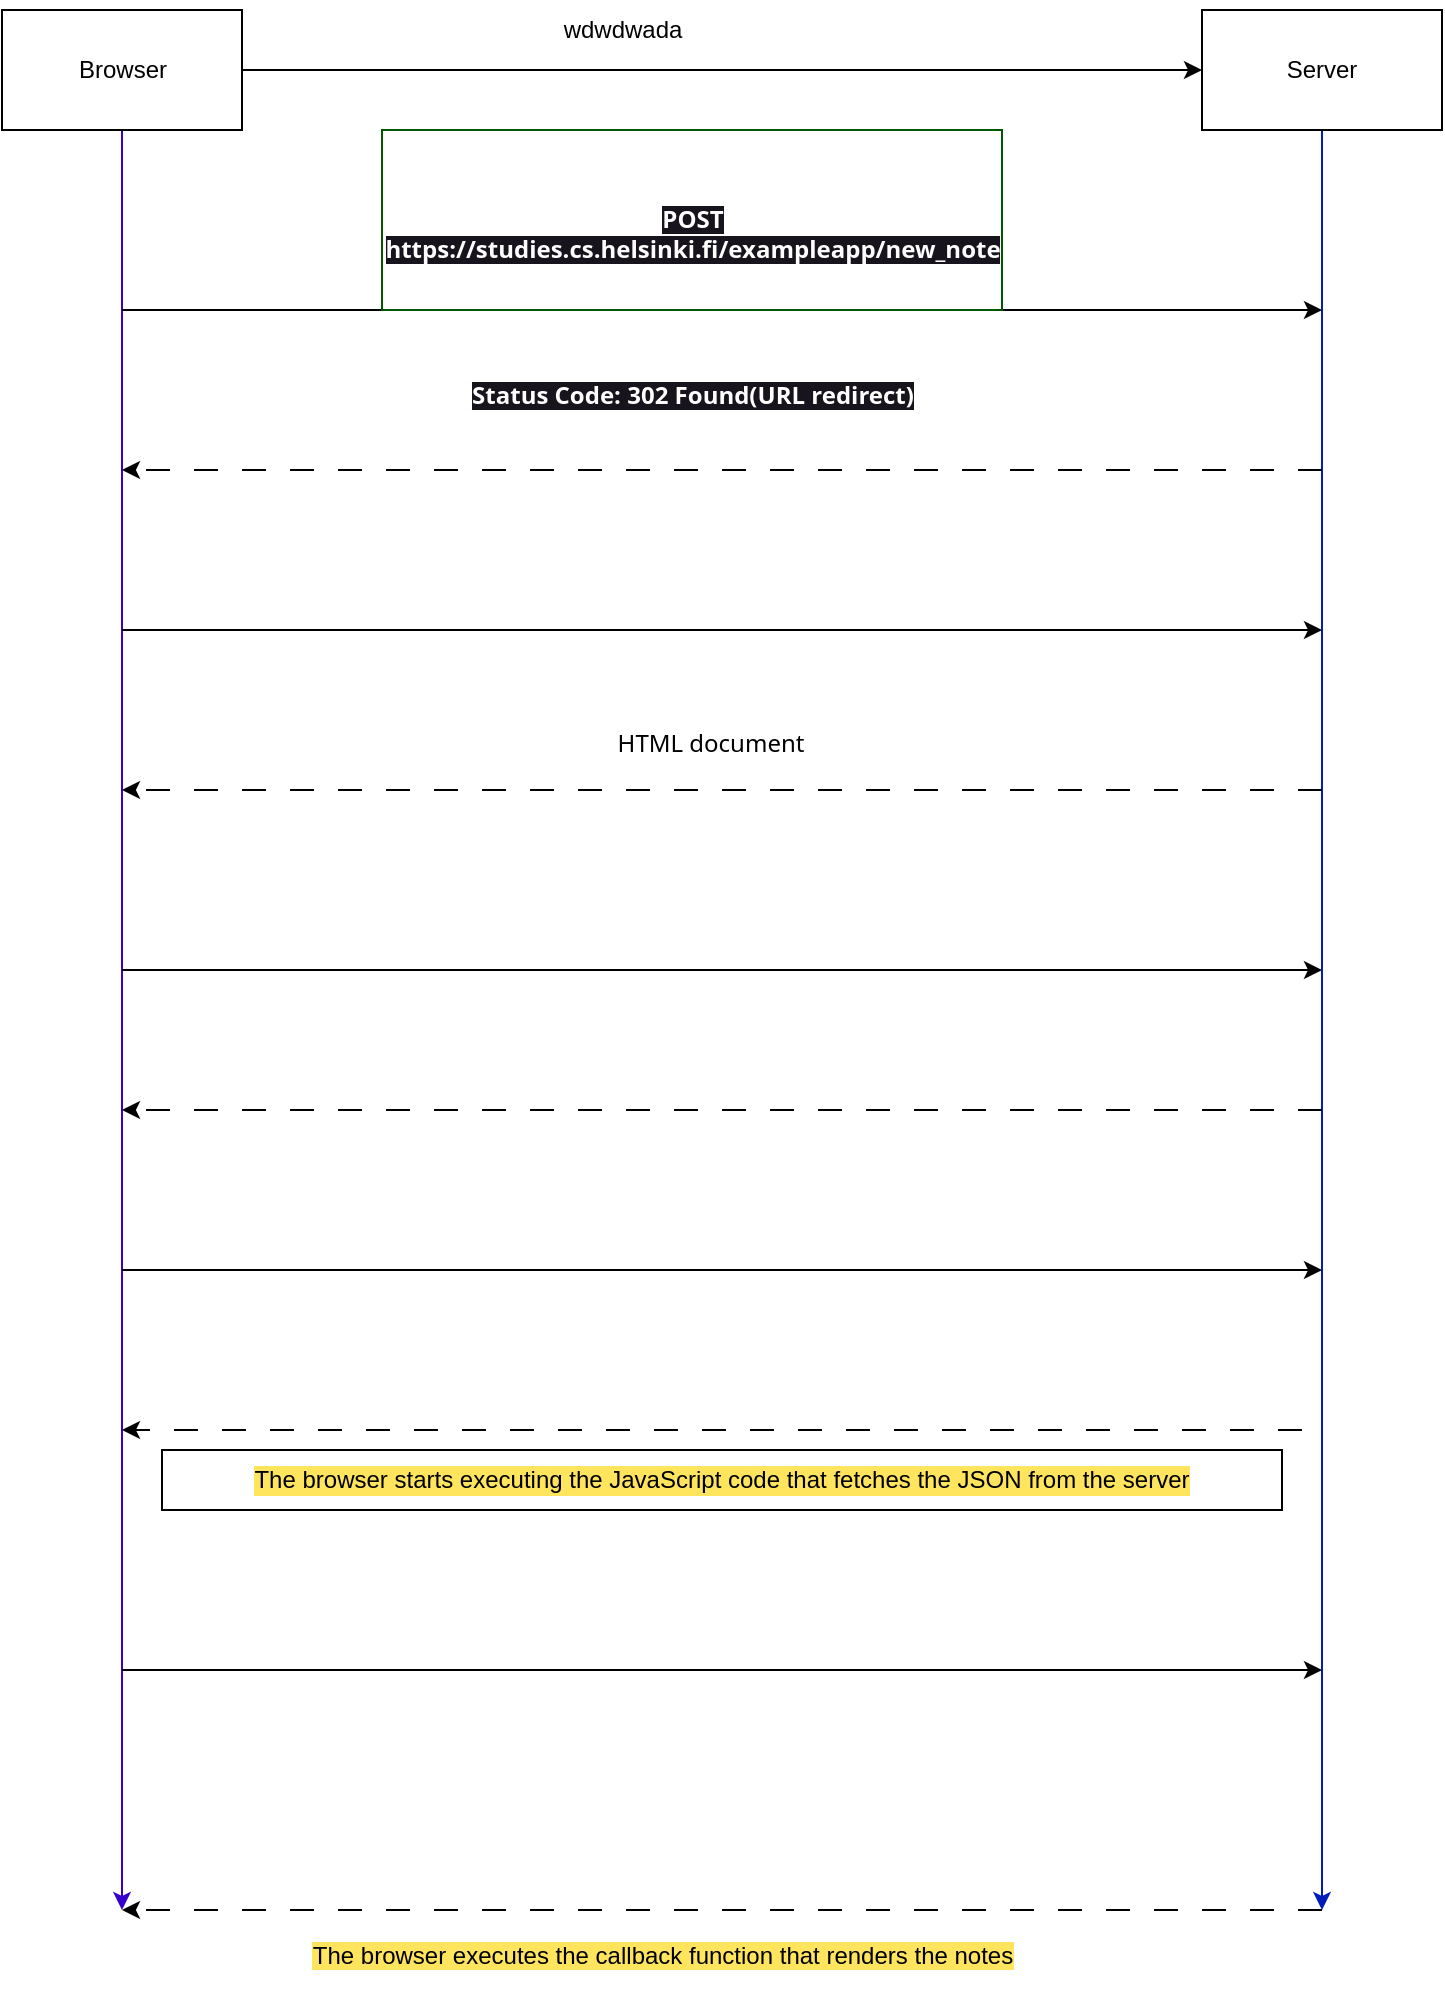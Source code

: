 <mxfile>
    <diagram id="1B4BwyEKloxhKzwjIDt4" name="Page-1">
        <mxGraphModel dx="749" dy="1439" grid="1" gridSize="10" guides="1" tooltips="1" connect="1" arrows="1" fold="1" page="1" pageScale="1" pageWidth="850" pageHeight="1100" math="0" shadow="0">
            <root>
                <mxCell id="0"/>
                <mxCell id="1" parent="0"/>
                <mxCell id="6" value="" style="edgeStyle=none;html=1;entryX=0;entryY=0.5;entryDx=0;entryDy=0;" edge="1" parent="1" source="2" target="3">
                    <mxGeometry relative="1" as="geometry">
                        <mxPoint x="600" y="80" as="targetPoint"/>
                    </mxGeometry>
                </mxCell>
                <mxCell id="9" value="" style="edgeStyle=none;html=1;fillColor=#6a00ff;strokeColor=#3700CC;" edge="1" parent="1" source="2">
                    <mxGeometry relative="1" as="geometry">
                        <mxPoint x="140" y="1000" as="targetPoint"/>
                        <Array as="points">
                            <mxPoint x="140" y="750"/>
                        </Array>
                    </mxGeometry>
                </mxCell>
                <mxCell id="2" value="" style="rounded=0;whiteSpace=wrap;html=1;" vertex="1" parent="1">
                    <mxGeometry x="80" y="50" width="120" height="60" as="geometry"/>
                </mxCell>
                <mxCell id="10" style="edgeStyle=none;html=1;fillColor=#0050ef;strokeColor=#001DBC;" edge="1" parent="1" source="3">
                    <mxGeometry relative="1" as="geometry">
                        <mxPoint x="740" y="1000" as="targetPoint"/>
                        <Array as="points">
                            <mxPoint x="740" y="250"/>
                        </Array>
                    </mxGeometry>
                </mxCell>
                <mxCell id="3" value="Server&lt;br&gt;" style="rounded=0;whiteSpace=wrap;html=1;" vertex="1" parent="1">
                    <mxGeometry x="680" y="50" width="120" height="60" as="geometry"/>
                </mxCell>
                <mxCell id="4" value="Browser&lt;br&gt;" style="text;html=1;align=center;verticalAlign=middle;resizable=0;points=[];autosize=1;strokeColor=none;fillColor=none;" vertex="1" parent="1">
                    <mxGeometry x="105" y="65" width="70" height="30" as="geometry"/>
                </mxCell>
                <mxCell id="7" value="wdwdwada" style="text;html=1;align=center;verticalAlign=middle;resizable=0;points=[];autosize=1;strokeColor=none;fillColor=none;" vertex="1" parent="1">
                    <mxGeometry x="350" y="45" width="80" height="30" as="geometry"/>
                </mxCell>
                <mxCell id="12" value="" style="endArrow=classic;html=1;" edge="1" parent="1">
                    <mxGeometry width="50" height="50" relative="1" as="geometry">
                        <mxPoint x="140" y="200" as="sourcePoint"/>
                        <mxPoint x="740" y="200" as="targetPoint"/>
                    </mxGeometry>
                </mxCell>
                <mxCell id="13" value="&lt;h4&gt;&lt;span style=&quot;background-color: rgb(23, 20, 29);&quot;&gt;&lt;br&gt;&lt;span style=&quot;font-family: system-ui, sans-serif; text-align: start;&quot;&gt;POST&lt;br&gt;&lt;/span&gt;&lt;span style=&quot;font-family: system-ui, sans-serif; text-align: start;&quot;&gt;https://studies.cs.helsinki.fi/exampleapp/new_note&lt;/span&gt;&lt;/span&gt;&lt;/h4&gt;" style="text;html=1;align=center;verticalAlign=middle;resizable=0;points=[];autosize=1;strokeColor=#005700;fillColor=none;fontColor=#ffffff;" vertex="1" parent="1">
                    <mxGeometry x="270" y="110" width="310" height="90" as="geometry"/>
                </mxCell>
                <mxCell id="15" value="&lt;h4&gt;&lt;span style=&quot;background-color: rgb(23, 20, 29);&quot;&gt;&lt;br&gt;&lt;span style=&quot;font-family: system-ui, sans-serif; text-align: start;&quot;&gt;Status Code: 302 Found(URL redirect)&lt;/span&gt;&lt;/span&gt;&lt;/h4&gt;" style="text;html=1;align=center;verticalAlign=middle;resizable=0;points=[];autosize=1;strokeColor=none;fillColor=none;fontColor=#FFFFFF;" vertex="1" parent="1">
                    <mxGeometry x="310" y="195" width="230" height="80" as="geometry"/>
                </mxCell>
                <mxCell id="17" value="" style="endArrow=classic;html=1;fontColor=#FFFFFF;jumpStyle=gap;dashed=1;dashPattern=12 12;" edge="1" parent="1">
                    <mxGeometry relative="1" as="geometry">
                        <mxPoint x="740" y="280" as="sourcePoint"/>
                        <mxPoint x="140" y="280" as="targetPoint"/>
                    </mxGeometry>
                </mxCell>
                <mxCell id="18" value="" style="edgeLabel;resizable=0;html=1;align=center;verticalAlign=middle;labelBackgroundColor=#17141d;strokeColor=default;fontColor=#FFFFFF;fillColor=none;" connectable="0" vertex="1" parent="17">
                    <mxGeometry relative="1" as="geometry"/>
                </mxCell>
                <mxCell id="19" value="" style="edgeLabel;resizable=0;html=1;align=left;verticalAlign=bottom;labelBackgroundColor=#17141d;strokeColor=default;fontColor=#FFFFFF;fillColor=none;" connectable="0" vertex="1" parent="17">
                    <mxGeometry x="-1" relative="1" as="geometry"/>
                </mxCell>
                <mxCell id="20" value="" style="edgeLabel;resizable=0;html=1;align=right;verticalAlign=bottom;labelBackgroundColor=#17141d;strokeColor=default;fontColor=#FFFFFF;fillColor=none;" connectable="0" vertex="1" parent="17">
                    <mxGeometry x="1" relative="1" as="geometry"/>
                </mxCell>
                <mxCell id="21" value="" style="endArrow=classic;html=1;" edge="1" parent="1">
                    <mxGeometry width="50" height="50" relative="1" as="geometry">
                        <mxPoint x="140" y="360" as="sourcePoint"/>
                        <mxPoint x="740" y="360" as="targetPoint"/>
                    </mxGeometry>
                </mxCell>
                <mxCell id="22" value="&lt;div style=&quot;display: flex; line-height: 20px; padding-left: 8px; gap: 12px; user-select: text;&quot; class=&quot;row&quot;&gt;&lt;div style=&quot;display: flex; overflow-wrap: anywhere; margin-inline-end: 14px;&quot; class=&quot;header-value&quot;&gt;&lt;span style=&quot;white-space: pre;&quot;&gt;&#9;&lt;/span&gt;&lt;div style=&quot;display: flex; overflow-wrap: anywhere; margin-inline-end: 14px;&quot; class=&quot;header-value&quot;&gt;&lt;br&gt;&lt;/div&gt;GET&amp;nbsp;&lt;span style=&quot;background-color: initial;&quot;&gt;&amp;nbsp;&lt;/span&gt;&lt;span style=&quot;background-color: initial;&quot;&gt;https://studies.cs.helsinki.fi/exampleapp/notes&lt;/span&gt;&lt;/div&gt;&lt;div&gt;&lt;br&gt;&lt;/div&gt;&lt;/div&gt;&lt;div style=&quot;display: flex; line-height: 20px; padding-left: 8px; gap: 12px; user-select: text;&quot; class=&quot;row&quot;&gt;&lt;/div&gt;" style="text;html=1;align=center;verticalAlign=middle;resizable=0;points=[];autosize=1;strokeColor=none;fillColor=none;fontColor=#FFFFFF;" vertex="1" parent="1">
                    <mxGeometry x="225" y="315" width="370" height="30" as="geometry"/>
                </mxCell>
                <mxCell id="24" value="" style="endArrow=classic;html=1;" edge="1" parent="1">
                    <mxGeometry width="50" height="50" relative="1" as="geometry">
                        <mxPoint x="140" y="530" as="sourcePoint"/>
                        <mxPoint x="740" y="530" as="targetPoint"/>
                    </mxGeometry>
                </mxCell>
                <mxCell id="25" value="&lt;span style=&quot;color: rgba(0, 0, 0, 0); font-family: monospace; font-size: 0px; text-align: start;&quot;&gt;%3CmxGraphModel%3E%3Croot%3E%3CmxCell%20id%3D%220%22%2F%3E%3CmxCell%20id%3D%221%22%20parent%3D%220%22%2F%3E%3CmxCell%20id%3D%222%22%20value%3D%22%26lt%3Bdiv%20style%3D%26quot%3Bdisplay%3A%20flex%3B%20line-height%3A%2020px%3B%20padding-left%3A%208px%3B%20gap%3A%2012px%3B%20user-select%3A%20text%3B%26quot%3B%20class%3D%26quot%3Brow%26quot%3B%26gt%3B%26lt%3Bdiv%20style%3D%26quot%3Bdisplay%3A%20flex%3B%20overflow-wrap%3A%20anywhere%3B%20margin-inline-end%3A%2014px%3B%26quot%3B%20class%3D%26quot%3Bheader-value%26quot%3B%26gt%3B%26lt%3Bspan%20style%3D%26quot%3Bwhite-space%3A%20pre%3B%26quot%3B%26gt%3B%26%239%3B%26lt%3B%2Fspan%26gt%3B%26lt%3Bdiv%20style%3D%26quot%3Bdisplay%3A%20flex%3B%20overflow-wrap%3A%20anywhere%3B%20margin-inline-end%3A%2014px%3B%26quot%3B%20class%3D%26quot%3Bheader-value%26quot%3B%26gt%3B%26lt%3Bbr%26gt%3B%26lt%3B%2Fdiv%26gt%3BGET%26amp%3Bnbsp%3B%26lt%3Bspan%20style%3D%26quot%3Bbackground-color%3A%20initial%3B%26quot%3B%26gt%3B%26amp%3Bnbsp%3B%26lt%3B%2Fspan%26gt%3B%26lt%3Bspan%20style%3D%26quot%3Bbackground-color%3A%20initial%3B%26quot%3B%26gt%3Bhttps%3A%2F%2Fstudies.cs.helsinki.fi%2Fexampleapp%2Fnotes%26lt%3B%2Fspan%26gt%3B%26lt%3B%2Fdiv%26gt%3B%26lt%3Bdiv%26gt%3B%26lt%3Bbr%26gt%3B%26lt%3B%2Fdiv%26gt%3B%26lt%3B%2Fdiv%26gt%3B%26lt%3Bdiv%20style%3D%26quot%3Bdisplay%3A%20flex%3B%20line-height%3A%2020px%3B%20padding-left%3A%208px%3B%20gap%3A%2012px%3B%20user-select%3A%20text%3B%26quot%3B%20class%3D%26quot%3Brow%26quot%3B%26gt%3B%26lt%3B%2Fdiv%26gt%3B%22%20style%3D%22text%3Bhtml%3D1%3Balign%3Dcenter%3BverticalAlign%3Dmiddle%3Bresizable%3D0%3Bpoints%3D%5B%5D%3Bautosize%3D1%3BstrokeColor%3Dnone%3BfillColor%3Dnone%3BfontColor%3D%23FFFFFF%3B%22%20vertex%3D%221%22%20parent%3D%221%22%3E%3CmxGeometry%20x%3D%22225%22%20y%3D%22315%22%20width%3D%22370%22%20height%3D%2230%22%20as%3D%22geometry%22%2F%3E%3C%2FmxCell%3E%3C%2Froot%3E%3C%2FmxGraphModel%3E&lt;/span&gt;" style="text;html=1;align=center;verticalAlign=middle;resizable=0;points=[];autosize=1;strokeColor=none;fillColor=none;fontColor=#FFFFFF;" vertex="1" parent="1">
                    <mxGeometry x="410" y="395" width="20" height="30" as="geometry"/>
                </mxCell>
                <mxCell id="26" value="&lt;div&gt;&lt;div&gt;&lt;div style=&quot;display: flex; line-height: 20px; padding-left: 8px; gap: 12px; user-select: text; margin-top: 2px; font-family: system-ui, sans-serif; text-align: start;&quot; class=&quot;row&quot;&gt;&lt;div style=&quot;&quot;&gt;&lt;span style=&quot;&quot;&gt;HTML document&lt;/span&gt;&lt;/div&gt;&lt;/div&gt;&lt;div style=&quot;display: flex; line-height: 20px; padding-left: 8px; gap: 12px; user-select: text; font-family: system-ui, sans-serif; text-align: start;&quot; class=&quot;row&quot;&gt;&lt;/div&gt;&lt;/div&gt;&lt;/div&gt;" style="text;html=1;align=center;verticalAlign=middle;resizable=0;points=[];autosize=1;strokeColor=none;fillColor=none;fontColor=default;labelBackgroundColor=default;" vertex="1" parent="1">
                    <mxGeometry x="370" y="395" width="120" height="40" as="geometry"/>
                </mxCell>
                <mxCell id="27" value="" style="endArrow=classic;html=1;fontColor=#FFFFFF;jumpStyle=gap;dashed=1;dashPattern=12 12;" edge="1" parent="1">
                    <mxGeometry relative="1" as="geometry">
                        <mxPoint x="740" y="440" as="sourcePoint"/>
                        <mxPoint x="140" y="440" as="targetPoint"/>
                    </mxGeometry>
                </mxCell>
                <mxCell id="28" value="" style="edgeLabel;resizable=0;html=1;align=center;verticalAlign=middle;labelBackgroundColor=#17141d;strokeColor=default;fontColor=#FFFFFF;fillColor=none;" connectable="0" vertex="1" parent="27">
                    <mxGeometry relative="1" as="geometry"/>
                </mxCell>
                <mxCell id="29" value="" style="edgeLabel;resizable=0;html=1;align=left;verticalAlign=bottom;labelBackgroundColor=#17141d;strokeColor=default;fontColor=#FFFFFF;fillColor=none;" connectable="0" vertex="1" parent="27">
                    <mxGeometry x="-1" relative="1" as="geometry"/>
                </mxCell>
                <mxCell id="30" value="" style="edgeLabel;resizable=0;html=1;align=right;verticalAlign=bottom;labelBackgroundColor=#17141d;strokeColor=default;fontColor=#FFFFFF;fillColor=none;" connectable="0" vertex="1" parent="27">
                    <mxGeometry x="1" relative="1" as="geometry"/>
                </mxCell>
                <mxCell id="31" value="&lt;div style=&quot;display: flex; line-height: 20px; padding-left: 8px; gap: 12px; user-select: text; margin-top: 2px; font-family: system-ui, sans-serif; text-align: start;&quot; class=&quot;row&quot;&gt;&lt;div style=&quot;word-break: break-all; display: flex; align-items: center; gap: 2px;&quot; class=&quot;header-value&quot;&gt;&lt;font style=&quot;&quot; color=&quot;#ffffff&quot;&gt;GET https://studies.cs.helsinki.fi/exampleapp/main.css&lt;/font&gt;&lt;/div&gt;&lt;div style=&quot;color: rgb(31, 31, 31);&quot;&gt;&lt;br&gt;&lt;/div&gt;&lt;/div&gt;&lt;div style=&quot;display: flex; line-height: 20px; padding-left: 8px; gap: 12px; user-select: text; color: rgb(31, 31, 31); font-family: system-ui, sans-serif; text-align: start; background-color: rgb(255, 255, 255);&quot; class=&quot;row&quot;&gt;&lt;/div&gt;" style="text;html=1;align=center;verticalAlign=middle;resizable=0;points=[];autosize=1;strokeColor=none;fillColor=none;fontColor=default;" vertex="1" parent="1">
                    <mxGeometry x="270" y="480" width="330" height="40" as="geometry"/>
                </mxCell>
                <mxCell id="32" value="" style="endArrow=classic;html=1;fontColor=#FFFFFF;jumpStyle=gap;dashed=1;dashPattern=12 12;" edge="1" parent="1">
                    <mxGeometry relative="1" as="geometry">
                        <mxPoint x="740" y="600" as="sourcePoint"/>
                        <mxPoint x="140" y="600" as="targetPoint"/>
                    </mxGeometry>
                </mxCell>
                <mxCell id="33" value="" style="edgeLabel;resizable=0;html=1;align=center;verticalAlign=middle;labelBackgroundColor=#17141d;strokeColor=default;fontColor=#FFFFFF;fillColor=none;" connectable="0" vertex="1" parent="32">
                    <mxGeometry relative="1" as="geometry"/>
                </mxCell>
                <mxCell id="34" value="" style="edgeLabel;resizable=0;html=1;align=left;verticalAlign=bottom;labelBackgroundColor=#17141d;strokeColor=default;fontColor=#FFFFFF;fillColor=none;" connectable="0" vertex="1" parent="32">
                    <mxGeometry x="-1" relative="1" as="geometry"/>
                </mxCell>
                <mxCell id="35" value="" style="edgeLabel;resizable=0;html=1;align=right;verticalAlign=bottom;labelBackgroundColor=#17141d;strokeColor=default;fontColor=#FFFFFF;fillColor=none;" connectable="0" vertex="1" parent="32">
                    <mxGeometry x="1" relative="1" as="geometry"/>
                </mxCell>
                <mxCell id="36" value="the css file&lt;br&gt;&amp;nbsp;" style="text;html=1;align=center;verticalAlign=middle;resizable=0;points=[];autosize=1;strokeColor=none;fillColor=none;fontColor=#FFFFFF;" vertex="1" parent="1">
                    <mxGeometry x="380" y="560" width="80" height="40" as="geometry"/>
                </mxCell>
                <mxCell id="37" value="" style="endArrow=classic;html=1;" edge="1" parent="1">
                    <mxGeometry width="50" height="50" relative="1" as="geometry">
                        <mxPoint x="140" y="680" as="sourcePoint"/>
                        <mxPoint x="740" y="680" as="targetPoint"/>
                    </mxGeometry>
                </mxCell>
                <mxCell id="38" value="&lt;div style=&quot;word-break: break-all; display: flex; align-items: center; gap: 2px;&quot; class=&quot;header-value&quot;&gt;&lt;font color=&quot;#ffffff&quot;&gt;GET https://studies.cs.helsinki.fi/exampleapp/main.js&lt;/font&gt;&lt;font color=&quot;#ffffff&quot;&gt;&lt;br&gt;&lt;/font&gt;&lt;/div&gt;&lt;div style=&quot;color: rgb(31, 31, 31);&quot;&gt;&lt;br style=&quot;font-family: system-ui, sans-serif; text-align: start;&quot;&gt;&lt;/div&gt;" style="text;html=1;align=center;verticalAlign=middle;resizable=0;points=[];autosize=1;strokeColor=none;fillColor=none;fontColor=#FFFFFF;" vertex="1" parent="1">
                    <mxGeometry x="255" y="645" width="310" height="40" as="geometry"/>
                </mxCell>
                <mxCell id="40" value="" style="endArrow=classic;html=1;fontColor=#FFFFFF;jumpStyle=gap;dashed=1;dashPattern=12 12;" edge="1" parent="1">
                    <mxGeometry relative="1" as="geometry">
                        <mxPoint x="730" y="760" as="sourcePoint"/>
                        <mxPoint x="140" y="760" as="targetPoint"/>
                    </mxGeometry>
                </mxCell>
                <mxCell id="41" value="" style="edgeLabel;resizable=0;html=1;align=center;verticalAlign=middle;labelBackgroundColor=#17141d;strokeColor=default;fontColor=#FFFFFF;fillColor=none;" connectable="0" vertex="1" parent="40">
                    <mxGeometry relative="1" as="geometry"/>
                </mxCell>
                <mxCell id="42" value="" style="edgeLabel;resizable=0;html=1;align=left;verticalAlign=bottom;labelBackgroundColor=#17141d;strokeColor=default;fontColor=#FFFFFF;fillColor=none;" connectable="0" vertex="1" parent="40">
                    <mxGeometry x="-1" relative="1" as="geometry"/>
                </mxCell>
                <mxCell id="43" value="" style="edgeLabel;resizable=0;html=1;align=right;verticalAlign=bottom;labelBackgroundColor=#17141d;strokeColor=default;fontColor=#FFFFFF;fillColor=none;" connectable="0" vertex="1" parent="40">
                    <mxGeometry x="1" relative="1" as="geometry"/>
                </mxCell>
                <mxCell id="44" value="the JavaScript fle&lt;br&gt;" style="text;html=1;align=center;verticalAlign=middle;resizable=0;points=[];autosize=1;strokeColor=none;fillColor=none;fontColor=#FFFFFF;" vertex="1" parent="1">
                    <mxGeometry x="370" y="720" width="120" height="30" as="geometry"/>
                </mxCell>
                <mxCell id="45" value="&lt;font color=&quot;#000000&quot;&gt;The browser starts executing the JavaScript code that fetches the JSON from the server&lt;br&gt;&lt;/font&gt;" style="rounded=1;whiteSpace=wrap;html=1;labelBackgroundColor=#FFE45E;strokeColor=default;fontColor=#FFFFFF;fillColor=none;arcSize=0;" vertex="1" parent="1">
                    <mxGeometry x="160" y="770" width="560" height="30" as="geometry"/>
                </mxCell>
                <mxCell id="46" value="&lt;br&gt;&lt;span style=&quot;font-family: system-ui, sans-serif; text-align: start;&quot;&gt;&lt;font style=&quot;&quot; color=&quot;#ffffff&quot;&gt;GET &lt;br&gt;https://studies.cs.helsinki.fi/exampleapp/data.json&lt;/font&gt;&lt;/span&gt;" style="text;html=1;align=center;verticalAlign=middle;resizable=0;points=[];autosize=1;strokeColor=none;fillColor=none;fontColor=#000000;" vertex="1" parent="1">
                    <mxGeometry x="265" y="820" width="290" height="60" as="geometry"/>
                </mxCell>
                <mxCell id="47" value="" style="endArrow=classic;html=1;" edge="1" parent="1">
                    <mxGeometry width="50" height="50" relative="1" as="geometry">
                        <mxPoint x="140" y="880" as="sourcePoint"/>
                        <mxPoint x="740" y="880" as="targetPoint"/>
                    </mxGeometry>
                </mxCell>
                <mxCell id="48" value="" style="endArrow=classic;html=1;fontColor=#FFFFFF;jumpStyle=gap;dashed=1;dashPattern=12 12;" edge="1" parent="1">
                    <mxGeometry relative="1" as="geometry">
                        <mxPoint x="740" y="1000" as="sourcePoint"/>
                        <mxPoint x="140" y="1000" as="targetPoint"/>
                    </mxGeometry>
                </mxCell>
                <mxCell id="49" value="" style="edgeLabel;resizable=0;html=1;align=center;verticalAlign=middle;labelBackgroundColor=#17141d;strokeColor=default;fontColor=#FFFFFF;fillColor=none;" connectable="0" vertex="1" parent="48">
                    <mxGeometry relative="1" as="geometry"/>
                </mxCell>
                <mxCell id="50" value="" style="edgeLabel;resizable=0;html=1;align=left;verticalAlign=bottom;labelBackgroundColor=#17141d;strokeColor=default;fontColor=#FFFFFF;fillColor=none;" connectable="0" vertex="1" parent="48">
                    <mxGeometry x="-1" relative="1" as="geometry"/>
                </mxCell>
                <mxCell id="51" value="" style="edgeLabel;resizable=0;html=1;align=right;verticalAlign=bottom;labelBackgroundColor=#17141d;strokeColor=default;fontColor=#FFFFFF;fillColor=none;" connectable="0" vertex="1" parent="48">
                    <mxGeometry x="1" relative="1" as="geometry"/>
                </mxCell>
                <mxCell id="52" value="[{&quot;content&quot;: &quot;HTML is easy&quot;, &quot;date&quot;: &quot;2023-1-1&quot;}]" style="text;html=1;align=center;verticalAlign=middle;resizable=0;points=[];autosize=1;strokeColor=none;fillColor=none;fontColor=#FFFFFF;" vertex="1" parent="1">
                    <mxGeometry x="275" y="950" width="280" height="30" as="geometry"/>
                </mxCell>
                <mxCell id="53" value="&lt;span style=&quot;color: rgb(0, 0, 0); background-color: rgb(255, 228, 94);&quot;&gt;The browser executes the callback function that renders the notes&lt;br&gt;&lt;br&gt;&lt;/span&gt;" style="text;html=1;align=center;verticalAlign=middle;resizable=0;points=[];autosize=1;strokeColor=none;fillColor=none;fontColor=#FFFFFF;" vertex="1" parent="1">
                    <mxGeometry x="225" y="1010" width="370" height="40" as="geometry"/>
                </mxCell>
            </root>
        </mxGraphModel>
    </diagram>
</mxfile>